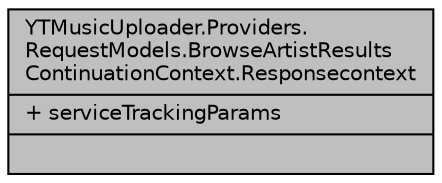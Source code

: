 digraph "YTMusicUploader.Providers.RequestModels.BrowseArtistResultsContinuationContext.Responsecontext"
{
 // LATEX_PDF_SIZE
  edge [fontname="Helvetica",fontsize="10",labelfontname="Helvetica",labelfontsize="10"];
  node [fontname="Helvetica",fontsize="10",shape=record];
  Node1 [label="{YTMusicUploader.Providers.\lRequestModels.BrowseArtistResults\lContinuationContext.Responsecontext\n|+ serviceTrackingParams\l|}",height=0.2,width=0.4,color="black", fillcolor="grey75", style="filled", fontcolor="black",tooltip=" "];
}
